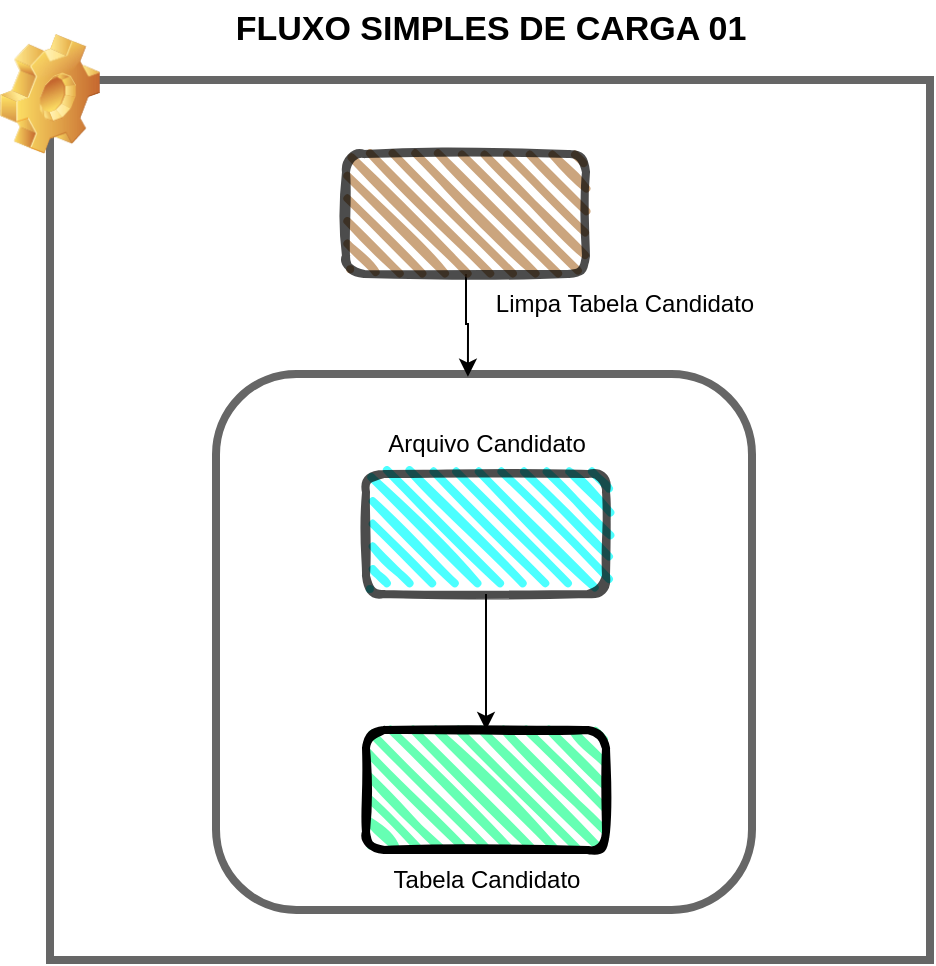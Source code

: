 <mxfile version="20.8.3" type="github">
  <diagram name="Page-1" id="c7558073-3199-34d8-9f00-42111426c3f3">
    <mxGraphModel dx="796" dy="496" grid="1" gridSize="10" guides="1" tooltips="1" connect="0" arrows="1" fold="1" page="1" pageScale="1" pageWidth="826" pageHeight="1169" background="none" math="0" shadow="0">
      <root>
        <mxCell id="0" />
        <mxCell id="1" parent="0" />
        <mxCell id="iyPb0N3byPzZvULkwc2K-110" value="" style="whiteSpace=wrap;html=1;aspect=fixed;rounded=0;fillWeight=4;hachureGap=8;hachureAngle=45;jiggle=1;curveFitting=0.95;strokeColor=#666666;strokeWidth=4;fillColor=#FFFFFF;" vertex="1" parent="1">
          <mxGeometry x="195" y="80" width="440" height="440" as="geometry" />
        </mxCell>
        <mxCell id="iyPb0N3byPzZvULkwc2K-101" value="" style="whiteSpace=wrap;html=1;aspect=fixed;rounded=1;strokeWidth=4;strokeColor=#666666;" vertex="1" parent="1">
          <mxGeometry x="278" y="227" width="268" height="268" as="geometry" />
        </mxCell>
        <mxCell id="iyPb0N3byPzZvULkwc2K-96" value="" style="rounded=1;whiteSpace=wrap;html=1;gradientColor=none;sketch=1;curveFitting=0.95;jiggle=1;fillColor=#00FFFF;strokeWidth=4;opacity=70;shadow=0;glass=0;fillWeight=4;hachureGap=8;hachureAngle=45;" vertex="1" parent="1">
          <mxGeometry x="353" y="277" width="120" height="60" as="geometry" />
        </mxCell>
        <mxCell id="iyPb0N3byPzZvULkwc2K-97" value="" style="rounded=1;whiteSpace=wrap;html=1;sketch=1;curveFitting=0.95;jiggle=1;glass=0;fillColor=#66FFB3;strokeWidth=4;fillWeight=4;hachureGap=8;hachureAngle=45;" vertex="1" parent="1">
          <mxGeometry x="353" y="405" width="120" height="60" as="geometry" />
        </mxCell>
        <mxCell id="iyPb0N3byPzZvULkwc2K-98" value="" style="endArrow=classic;html=1;rounded=0;exitX=0.5;exitY=1;exitDx=0;exitDy=0;" edge="1" parent="1" source="iyPb0N3byPzZvULkwc2K-96" target="iyPb0N3byPzZvULkwc2K-97">
          <mxGeometry width="50" height="50" relative="1" as="geometry">
            <mxPoint x="368" y="298" as="sourcePoint" />
            <mxPoint x="408" y="318" as="targetPoint" />
          </mxGeometry>
        </mxCell>
        <mxCell id="iyPb0N3byPzZvULkwc2K-99" value="Arquivo Candidato" style="text;html=1;align=center;verticalAlign=middle;resizable=0;points=[];autosize=1;strokeColor=none;fillColor=none;rounded=1;" vertex="1" parent="1">
          <mxGeometry x="353" y="247" width="120" height="30" as="geometry" />
        </mxCell>
        <mxCell id="iyPb0N3byPzZvULkwc2K-100" value="Tabela Candidato" style="text;html=1;align=center;verticalAlign=middle;resizable=0;points=[];autosize=1;strokeColor=none;fillColor=none;rounded=1;" vertex="1" parent="1">
          <mxGeometry x="353" y="465" width="120" height="30" as="geometry" />
        </mxCell>
        <mxCell id="iyPb0N3byPzZvULkwc2K-104" style="edgeStyle=orthogonalEdgeStyle;rounded=0;orthogonalLoop=1;jettySize=auto;html=1;entryX=0.47;entryY=0.005;entryDx=0;entryDy=0;entryPerimeter=0;" edge="1" parent="1" source="iyPb0N3byPzZvULkwc2K-102" target="iyPb0N3byPzZvULkwc2K-101">
          <mxGeometry relative="1" as="geometry" />
        </mxCell>
        <mxCell id="iyPb0N3byPzZvULkwc2K-102" value="" style="rounded=1;whiteSpace=wrap;html=1;gradientColor=none;sketch=1;curveFitting=0.95;jiggle=1;fillColor=#B57F48;strokeWidth=4;opacity=70;shadow=0;glass=0;fillWeight=4;hachureGap=8;hachureAngle=45;" vertex="1" parent="1">
          <mxGeometry x="343" y="117" width="120" height="60" as="geometry" />
        </mxCell>
        <mxCell id="iyPb0N3byPzZvULkwc2K-106" value="Limpa Tabela Candidato" style="text;html=1;align=center;verticalAlign=middle;resizable=0;points=[];autosize=1;strokeColor=none;fillColor=none;rounded=1;" vertex="1" parent="1">
          <mxGeometry x="407" y="177" width="150" height="30" as="geometry" />
        </mxCell>
        <mxCell id="iyPb0N3byPzZvULkwc2K-109" value="FLUXO SIMPLES DE CARGA 01" style="text;html=1;align=center;verticalAlign=middle;resizable=0;points=[];autosize=1;strokeColor=none;fillColor=default;strokeWidth=2;fontSize=17;fontStyle=1" vertex="1" parent="1">
          <mxGeometry x="275" y="40" width="280" height="30" as="geometry" />
        </mxCell>
        <mxCell id="iyPb0N3byPzZvULkwc2K-111" value="" style="shape=image;html=1;verticalLabelPosition=bottom;verticalAlign=top;imageAspect=0;image=img/clipart/Gear_128x128.png;rounded=0;fillWeight=4;hachureGap=8;hachureAngle=45;jiggle=1;curveFitting=0.95;strokeColor=#666666;strokeWidth=2;fontSize=17;fillColor=default;" vertex="1" parent="1">
          <mxGeometry x="170" y="57" width="50" height="60" as="geometry" />
        </mxCell>
      </root>
    </mxGraphModel>
  </diagram>
</mxfile>
